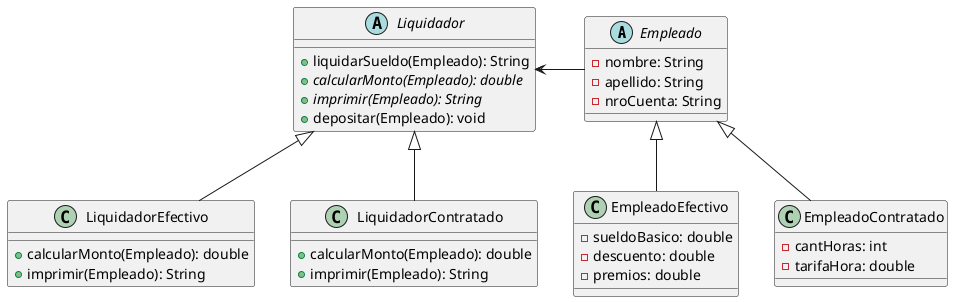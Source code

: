 @startuml
'https://plantuml.com/sequence-diagram

abstract class Empleado{
-nombre: String
-apellido: String
-nroCuenta: String
}

class EmpleadoEfectivo extends Empleado {
-sueldoBasico: double
-descuento: double
-premios: double
}

class EmpleadoContratado extends Empleado {
-cantHoras: int
-tarifaHora: double
}

abstract class Liquidador {
+liquidarSueldo(Empleado): String
+{abstract}calcularMonto(Empleado): double
+{abstract}imprimir(Empleado): String
+depositar(Empleado): void
}

class LiquidadorEfectivo extends Liquidador{
+calcularMonto(Empleado): double
+imprimir(Empleado): String
}

class LiquidadorContratado extends Liquidador{
+calcularMonto(Empleado): double
+imprimir(Empleado): String
}

Empleado -l->Liquidador
@enduml